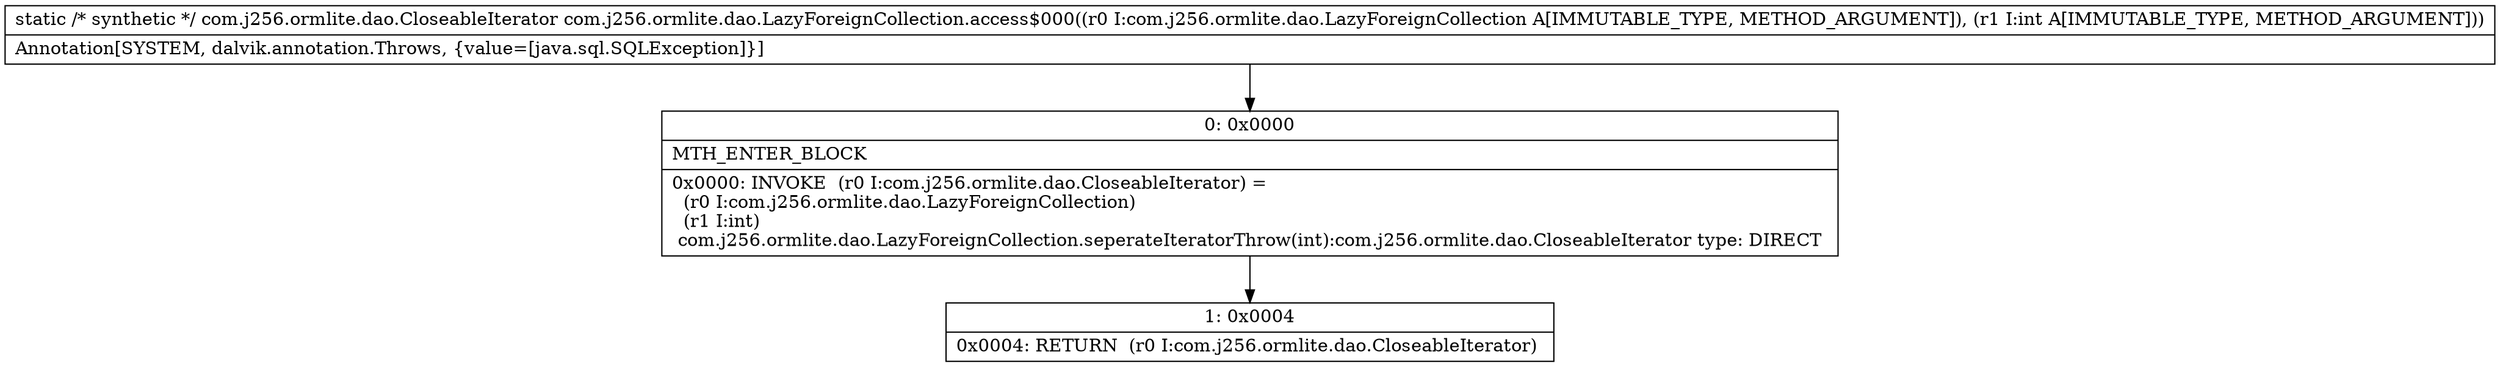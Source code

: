 digraph "CFG forcom.j256.ormlite.dao.LazyForeignCollection.access$000(Lcom\/j256\/ormlite\/dao\/LazyForeignCollection;I)Lcom\/j256\/ormlite\/dao\/CloseableIterator;" {
Node_0 [shape=record,label="{0\:\ 0x0000|MTH_ENTER_BLOCK\l|0x0000: INVOKE  (r0 I:com.j256.ormlite.dao.CloseableIterator) = \l  (r0 I:com.j256.ormlite.dao.LazyForeignCollection)\l  (r1 I:int)\l com.j256.ormlite.dao.LazyForeignCollection.seperateIteratorThrow(int):com.j256.ormlite.dao.CloseableIterator type: DIRECT \l}"];
Node_1 [shape=record,label="{1\:\ 0x0004|0x0004: RETURN  (r0 I:com.j256.ormlite.dao.CloseableIterator) \l}"];
MethodNode[shape=record,label="{static \/* synthetic *\/ com.j256.ormlite.dao.CloseableIterator com.j256.ormlite.dao.LazyForeignCollection.access$000((r0 I:com.j256.ormlite.dao.LazyForeignCollection A[IMMUTABLE_TYPE, METHOD_ARGUMENT]), (r1 I:int A[IMMUTABLE_TYPE, METHOD_ARGUMENT]))  | Annotation[SYSTEM, dalvik.annotation.Throws, \{value=[java.sql.SQLException]\}]\l}"];
MethodNode -> Node_0;
Node_0 -> Node_1;
}

